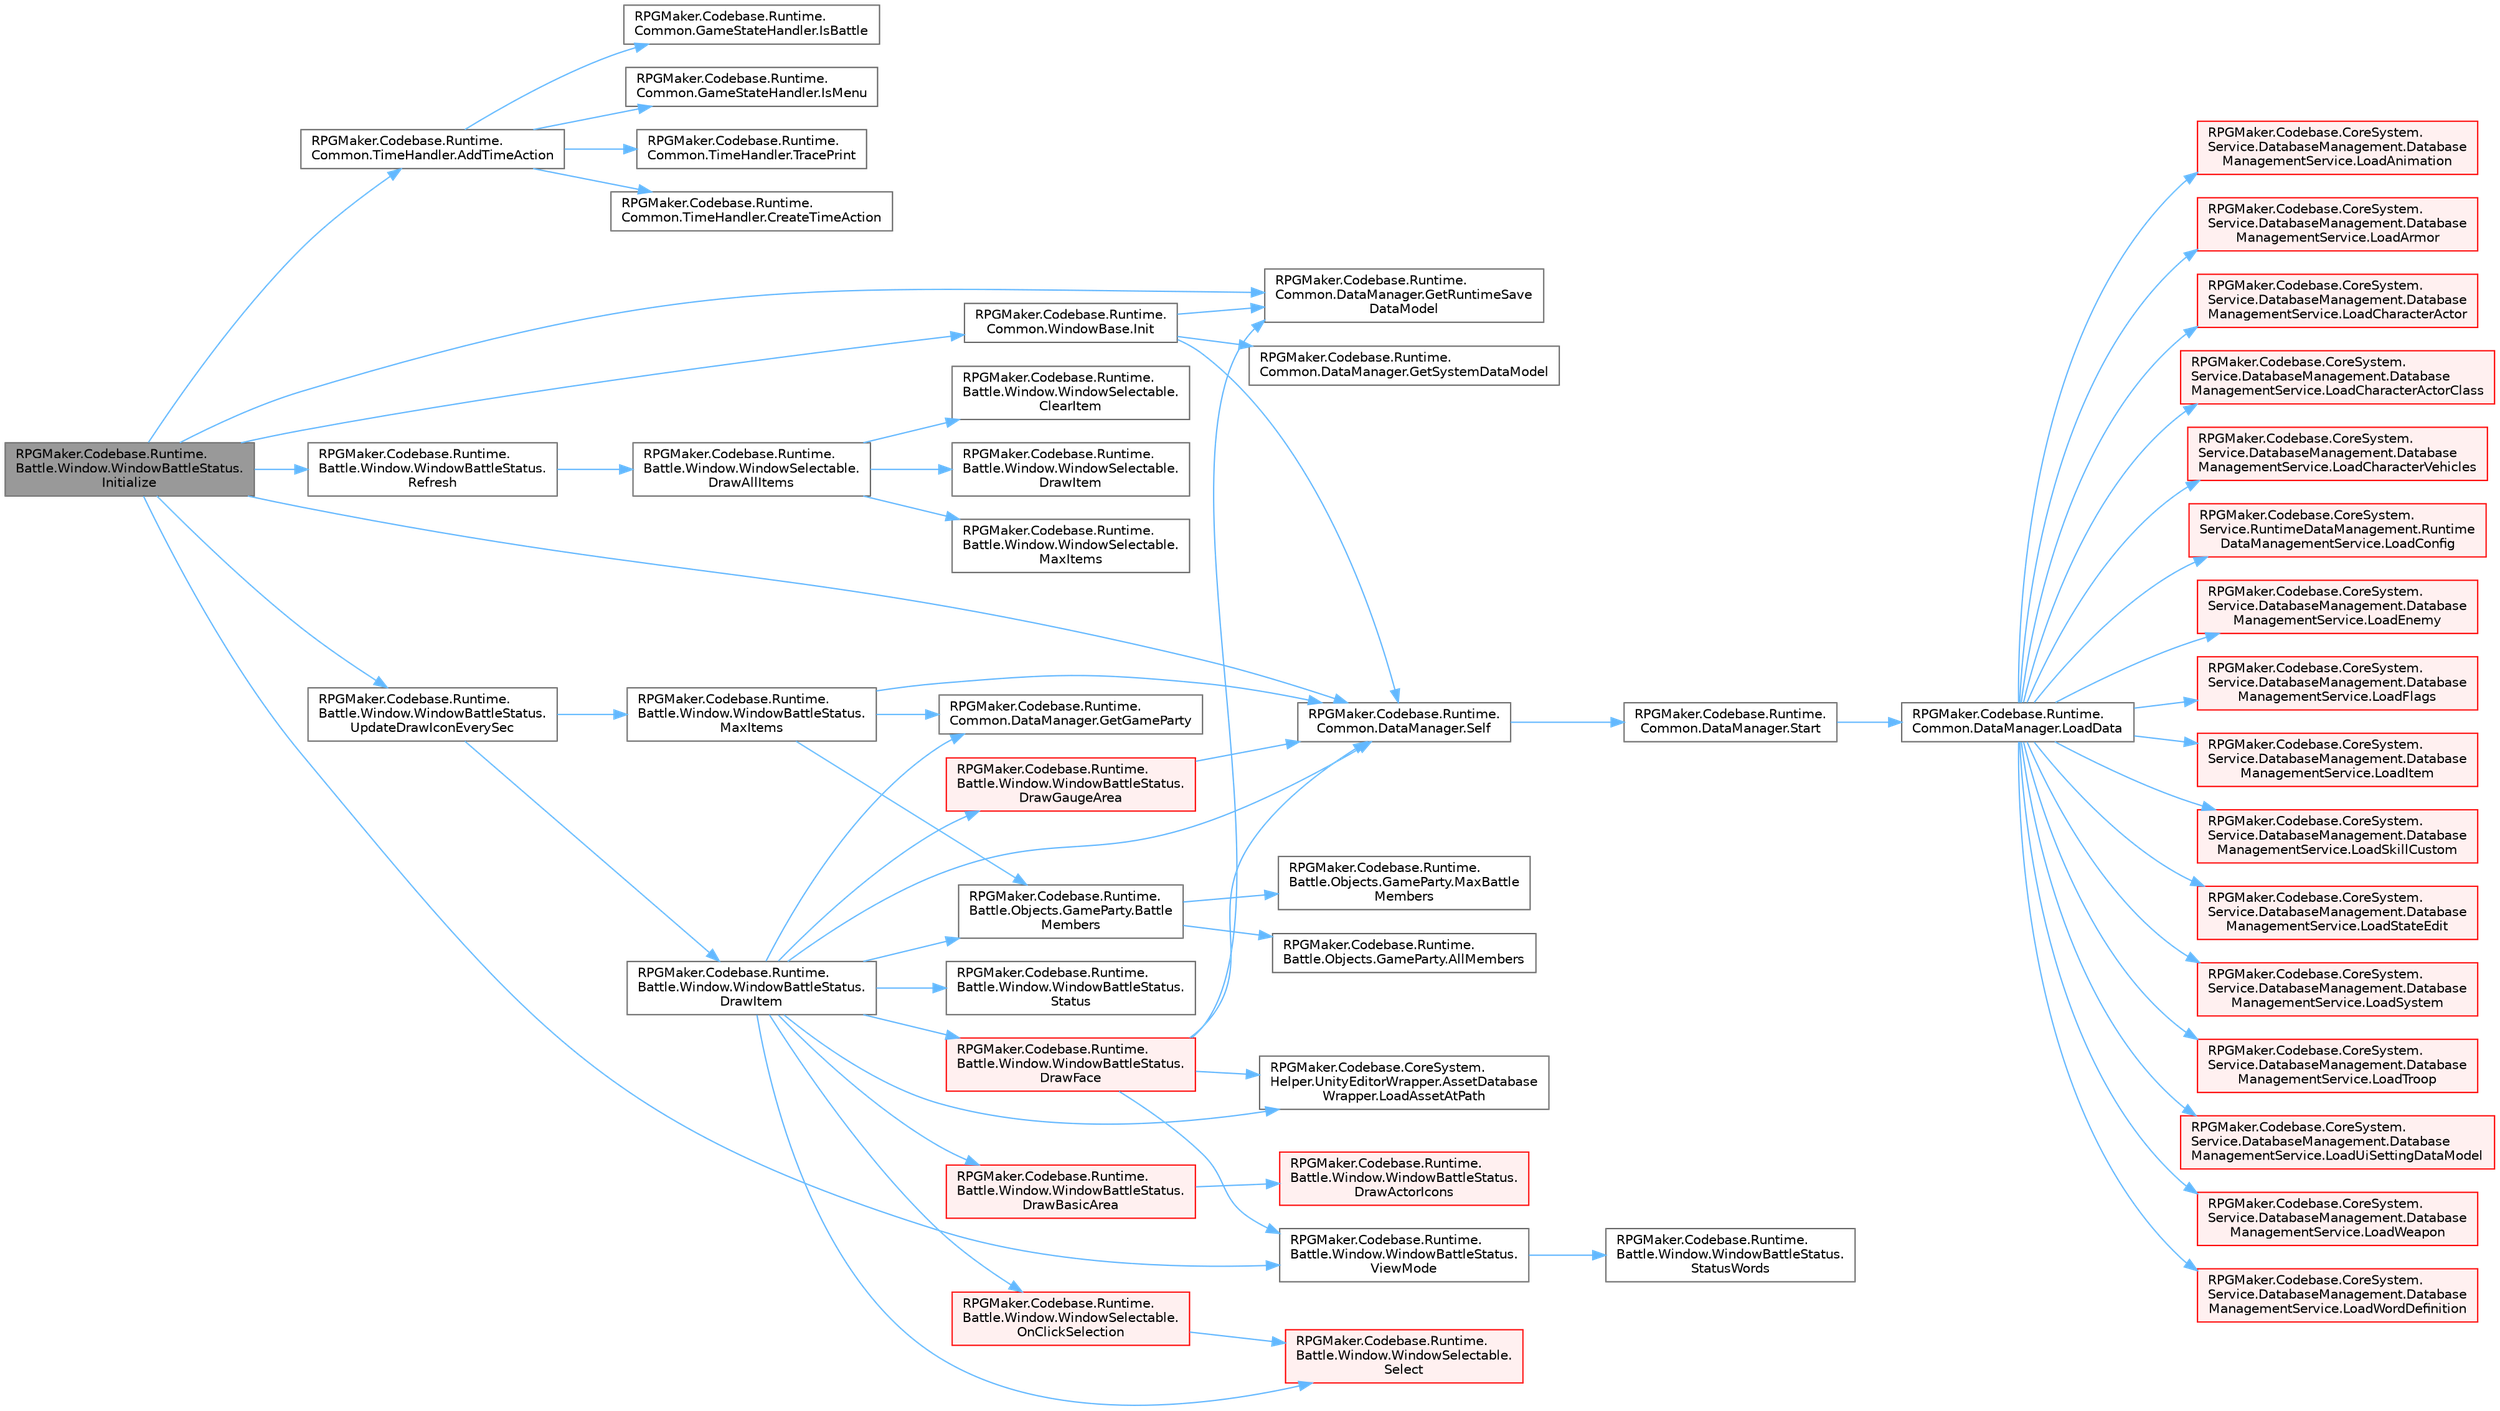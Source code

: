 digraph "RPGMaker.Codebase.Runtime.Battle.Window.WindowBattleStatus.Initialize"
{
 // LATEX_PDF_SIZE
  bgcolor="transparent";
  edge [fontname=Helvetica,fontsize=10,labelfontname=Helvetica,labelfontsize=10];
  node [fontname=Helvetica,fontsize=10,shape=box,height=0.2,width=0.4];
  rankdir="LR";
  Node1 [id="Node000001",label="RPGMaker.Codebase.Runtime.\lBattle.Window.WindowBattleStatus.\lInitialize",height=0.2,width=0.4,color="gray40", fillcolor="grey60", style="filled", fontcolor="black",tooltip="初期化"];
  Node1 -> Node2 [id="edge1_Node000001_Node000002",color="steelblue1",style="solid",tooltip=" "];
  Node2 [id="Node000002",label="RPGMaker.Codebase.Runtime.\lCommon.TimeHandler.AddTimeAction",height=0.2,width=0.4,color="grey40", fillcolor="white", style="filled",URL="$d3/dac/class_r_p_g_maker_1_1_codebase_1_1_runtime_1_1_common_1_1_time_handler.html#ac4a358a4a2136a175a780d969a5a2ae2",tooltip="実行するActionの登録"];
  Node2 -> Node3 [id="edge2_Node000002_Node000003",color="steelblue1",style="solid",tooltip=" "];
  Node3 [id="Node000003",label="RPGMaker.Codebase.Runtime.\lCommon.TimeHandler.CreateTimeAction",height=0.2,width=0.4,color="grey40", fillcolor="white", style="filled",URL="$d3/dac/class_r_p_g_maker_1_1_codebase_1_1_runtime_1_1_common_1_1_time_handler.html#a5eef3d1f8380e9a82f53b599f3a3b2d5",tooltip=" "];
  Node2 -> Node4 [id="edge3_Node000002_Node000004",color="steelblue1",style="solid",tooltip=" "];
  Node4 [id="Node000004",label="RPGMaker.Codebase.Runtime.\lCommon.GameStateHandler.IsBattle",height=0.2,width=0.4,color="grey40", fillcolor="white", style="filled",URL="$de/d2c/class_r_p_g_maker_1_1_codebase_1_1_runtime_1_1_common_1_1_game_state_handler.html#ad21ee0055358ca67238c33be028d2d7b",tooltip="現在の状態がBATTLEまたは、BATTLE_EVENTかどうかを返却する"];
  Node2 -> Node5 [id="edge4_Node000002_Node000005",color="steelblue1",style="solid",tooltip=" "];
  Node5 [id="Node000005",label="RPGMaker.Codebase.Runtime.\lCommon.GameStateHandler.IsMenu",height=0.2,width=0.4,color="grey40", fillcolor="white", style="filled",URL="$de/d2c/class_r_p_g_maker_1_1_codebase_1_1_runtime_1_1_common_1_1_game_state_handler.html#a08635f6fd879412581bd0c23e3559838",tooltip="現在の状態がMENUかどうかを返却する"];
  Node2 -> Node6 [id="edge5_Node000002_Node000006",color="steelblue1",style="solid",tooltip=" "];
  Node6 [id="Node000006",label="RPGMaker.Codebase.Runtime.\lCommon.TimeHandler.TracePrint",height=0.2,width=0.4,color="grey40", fillcolor="white", style="filled",URL="$d3/dac/class_r_p_g_maker_1_1_codebase_1_1_runtime_1_1_common_1_1_time_handler.html#a8c7773e140b3739304925ce8a0198ee5",tooltip=" "];
  Node1 -> Node7 [id="edge6_Node000001_Node000007",color="steelblue1",style="solid",tooltip=" "];
  Node7 [id="Node000007",label="RPGMaker.Codebase.Runtime.\lCommon.DataManager.GetRuntimeSave\lDataModel",height=0.2,width=0.4,color="grey40", fillcolor="white", style="filled",URL="$d5/d08/class_r_p_g_maker_1_1_codebase_1_1_runtime_1_1_common_1_1_data_manager.html#aa008ccb1bfddc97c2c6618cfe1fe9ab9",tooltip=" "];
  Node1 -> Node8 [id="edge7_Node000001_Node000008",color="steelblue1",style="solid",tooltip=" "];
  Node8 [id="Node000008",label="RPGMaker.Codebase.Runtime.\lCommon.WindowBase.Init",height=0.2,width=0.4,color="grey40", fillcolor="white", style="filled",URL="$d4/d52/class_r_p_g_maker_1_1_codebase_1_1_runtime_1_1_common_1_1_window_base.html#a8fa566df21c304a9028269d880911028",tooltip=" "];
  Node8 -> Node7 [id="edge8_Node000008_Node000007",color="steelblue1",style="solid",tooltip=" "];
  Node8 -> Node9 [id="edge9_Node000008_Node000009",color="steelblue1",style="solid",tooltip=" "];
  Node9 [id="Node000009",label="RPGMaker.Codebase.Runtime.\lCommon.DataManager.GetSystemDataModel",height=0.2,width=0.4,color="grey40", fillcolor="white", style="filled",URL="$d5/d08/class_r_p_g_maker_1_1_codebase_1_1_runtime_1_1_common_1_1_data_manager.html#acdc0251471c3db50b36db22a1f9b9d83",tooltip=" "];
  Node8 -> Node10 [id="edge10_Node000008_Node000010",color="steelblue1",style="solid",tooltip=" "];
  Node10 [id="Node000010",label="RPGMaker.Codebase.Runtime.\lCommon.DataManager.Self",height=0.2,width=0.4,color="grey40", fillcolor="white", style="filled",URL="$d5/d08/class_r_p_g_maker_1_1_codebase_1_1_runtime_1_1_common_1_1_data_manager.html#a8f0a40fd71fe0a873d1905e106299934",tooltip=" "];
  Node10 -> Node11 [id="edge11_Node000010_Node000011",color="steelblue1",style="solid",tooltip=" "];
  Node11 [id="Node000011",label="RPGMaker.Codebase.Runtime.\lCommon.DataManager.Start",height=0.2,width=0.4,color="grey40", fillcolor="white", style="filled",URL="$d5/d08/class_r_p_g_maker_1_1_codebase_1_1_runtime_1_1_common_1_1_data_manager.html#ace8f5b29b336a071e6383ecdbe0f85c5",tooltip=" "];
  Node11 -> Node12 [id="edge12_Node000011_Node000012",color="steelblue1",style="solid",tooltip=" "];
  Node12 [id="Node000012",label="RPGMaker.Codebase.Runtime.\lCommon.DataManager.LoadData",height=0.2,width=0.4,color="grey40", fillcolor="white", style="filled",URL="$d5/d08/class_r_p_g_maker_1_1_codebase_1_1_runtime_1_1_common_1_1_data_manager.html#a42e1175b0a1dc3a225503e007043dc86",tooltip=" "];
  Node12 -> Node13 [id="edge13_Node000012_Node000013",color="steelblue1",style="solid",tooltip=" "];
  Node13 [id="Node000013",label="RPGMaker.Codebase.CoreSystem.\lService.DatabaseManagement.Database\lManagementService.LoadAnimation",height=0.2,width=0.4,color="red", fillcolor="#FFF0F0", style="filled",URL="$db/db0/class_r_p_g_maker_1_1_codebase_1_1_core_system_1_1_service_1_1_database_management_1_1_database_management_service.html#a24090092bb5f0e3f1a7f6d136a10cd22",tooltip=" "];
  Node12 -> Node15 [id="edge14_Node000012_Node000015",color="steelblue1",style="solid",tooltip=" "];
  Node15 [id="Node000015",label="RPGMaker.Codebase.CoreSystem.\lService.DatabaseManagement.Database\lManagementService.LoadArmor",height=0.2,width=0.4,color="red", fillcolor="#FFF0F0", style="filled",URL="$db/db0/class_r_p_g_maker_1_1_codebase_1_1_core_system_1_1_service_1_1_database_management_1_1_database_management_service.html#aa2e210bbbaf85d6ed1f74aa1170b786a",tooltip=" "];
  Node12 -> Node17 [id="edge15_Node000012_Node000017",color="steelblue1",style="solid",tooltip=" "];
  Node17 [id="Node000017",label="RPGMaker.Codebase.CoreSystem.\lService.DatabaseManagement.Database\lManagementService.LoadCharacterActor",height=0.2,width=0.4,color="red", fillcolor="#FFF0F0", style="filled",URL="$db/db0/class_r_p_g_maker_1_1_codebase_1_1_core_system_1_1_service_1_1_database_management_1_1_database_management_service.html#afa56ff9a916ba5265719f6be7f2330e2",tooltip=" "];
  Node12 -> Node19 [id="edge16_Node000012_Node000019",color="steelblue1",style="solid",tooltip=" "];
  Node19 [id="Node000019",label="RPGMaker.Codebase.CoreSystem.\lService.DatabaseManagement.Database\lManagementService.LoadCharacterActorClass",height=0.2,width=0.4,color="red", fillcolor="#FFF0F0", style="filled",URL="$db/db0/class_r_p_g_maker_1_1_codebase_1_1_core_system_1_1_service_1_1_database_management_1_1_database_management_service.html#a83d7b02d93737cf99a9e1b670f8fe4ea",tooltip=" "];
  Node12 -> Node21 [id="edge17_Node000012_Node000021",color="steelblue1",style="solid",tooltip=" "];
  Node21 [id="Node000021",label="RPGMaker.Codebase.CoreSystem.\lService.DatabaseManagement.Database\lManagementService.LoadCharacterVehicles",height=0.2,width=0.4,color="red", fillcolor="#FFF0F0", style="filled",URL="$db/db0/class_r_p_g_maker_1_1_codebase_1_1_core_system_1_1_service_1_1_database_management_1_1_database_management_service.html#a0b003a876f01ec9a754241a3df3836fc",tooltip=" "];
  Node12 -> Node23 [id="edge18_Node000012_Node000023",color="steelblue1",style="solid",tooltip=" "];
  Node23 [id="Node000023",label="RPGMaker.Codebase.CoreSystem.\lService.RuntimeDataManagement.Runtime\lDataManagementService.LoadConfig",height=0.2,width=0.4,color="red", fillcolor="#FFF0F0", style="filled",URL="$db/d7b/class_r_p_g_maker_1_1_codebase_1_1_core_system_1_1_service_1_1_runtime_data_management_1_1_runtime_data_management_service.html#a5d406eddf4f7129bc0a84639c9bffcbd",tooltip=" "];
  Node12 -> Node25 [id="edge19_Node000012_Node000025",color="steelblue1",style="solid",tooltip=" "];
  Node25 [id="Node000025",label="RPGMaker.Codebase.CoreSystem.\lService.DatabaseManagement.Database\lManagementService.LoadEnemy",height=0.2,width=0.4,color="red", fillcolor="#FFF0F0", style="filled",URL="$db/db0/class_r_p_g_maker_1_1_codebase_1_1_core_system_1_1_service_1_1_database_management_1_1_database_management_service.html#a56946e6c58a5ec0f4641533476d5982c",tooltip=" "];
  Node12 -> Node27 [id="edge20_Node000012_Node000027",color="steelblue1",style="solid",tooltip=" "];
  Node27 [id="Node000027",label="RPGMaker.Codebase.CoreSystem.\lService.DatabaseManagement.Database\lManagementService.LoadFlags",height=0.2,width=0.4,color="red", fillcolor="#FFF0F0", style="filled",URL="$db/db0/class_r_p_g_maker_1_1_codebase_1_1_core_system_1_1_service_1_1_database_management_1_1_database_management_service.html#a5eb2954667a7f994c25194d12c5a2602",tooltip=" "];
  Node12 -> Node31 [id="edge21_Node000012_Node000031",color="steelblue1",style="solid",tooltip=" "];
  Node31 [id="Node000031",label="RPGMaker.Codebase.CoreSystem.\lService.DatabaseManagement.Database\lManagementService.LoadItem",height=0.2,width=0.4,color="red", fillcolor="#FFF0F0", style="filled",URL="$db/db0/class_r_p_g_maker_1_1_codebase_1_1_core_system_1_1_service_1_1_database_management_1_1_database_management_service.html#a0447e9903c05f13e630c3523647e80a4",tooltip=" "];
  Node12 -> Node33 [id="edge22_Node000012_Node000033",color="steelblue1",style="solid",tooltip=" "];
  Node33 [id="Node000033",label="RPGMaker.Codebase.CoreSystem.\lService.DatabaseManagement.Database\lManagementService.LoadSkillCustom",height=0.2,width=0.4,color="red", fillcolor="#FFF0F0", style="filled",URL="$db/db0/class_r_p_g_maker_1_1_codebase_1_1_core_system_1_1_service_1_1_database_management_1_1_database_management_service.html#a10afc5f75507a17db5197e23a2cdd4cc",tooltip=" "];
  Node12 -> Node35 [id="edge23_Node000012_Node000035",color="steelblue1",style="solid",tooltip=" "];
  Node35 [id="Node000035",label="RPGMaker.Codebase.CoreSystem.\lService.DatabaseManagement.Database\lManagementService.LoadStateEdit",height=0.2,width=0.4,color="red", fillcolor="#FFF0F0", style="filled",URL="$db/db0/class_r_p_g_maker_1_1_codebase_1_1_core_system_1_1_service_1_1_database_management_1_1_database_management_service.html#a2fa87c0d4f1431414d67e4943a14ae56",tooltip=" "];
  Node12 -> Node37 [id="edge24_Node000012_Node000037",color="steelblue1",style="solid",tooltip=" "];
  Node37 [id="Node000037",label="RPGMaker.Codebase.CoreSystem.\lService.DatabaseManagement.Database\lManagementService.LoadSystem",height=0.2,width=0.4,color="red", fillcolor="#FFF0F0", style="filled",URL="$db/db0/class_r_p_g_maker_1_1_codebase_1_1_core_system_1_1_service_1_1_database_management_1_1_database_management_service.html#ab14ced87348b79b244d7a5d975e80d25",tooltip=" "];
  Node12 -> Node40 [id="edge25_Node000012_Node000040",color="steelblue1",style="solid",tooltip=" "];
  Node40 [id="Node000040",label="RPGMaker.Codebase.CoreSystem.\lService.DatabaseManagement.Database\lManagementService.LoadTroop",height=0.2,width=0.4,color="red", fillcolor="#FFF0F0", style="filled",URL="$db/db0/class_r_p_g_maker_1_1_codebase_1_1_core_system_1_1_service_1_1_database_management_1_1_database_management_service.html#a3f54f10563c3611839ddd3dfa5b65c13",tooltip=" "];
  Node12 -> Node42 [id="edge26_Node000012_Node000042",color="steelblue1",style="solid",tooltip=" "];
  Node42 [id="Node000042",label="RPGMaker.Codebase.CoreSystem.\lService.DatabaseManagement.Database\lManagementService.LoadUiSettingDataModel",height=0.2,width=0.4,color="red", fillcolor="#FFF0F0", style="filled",URL="$db/db0/class_r_p_g_maker_1_1_codebase_1_1_core_system_1_1_service_1_1_database_management_1_1_database_management_service.html#ad73cc18191cf3d29c31d27f90e712965",tooltip=" "];
  Node12 -> Node44 [id="edge27_Node000012_Node000044",color="steelblue1",style="solid",tooltip=" "];
  Node44 [id="Node000044",label="RPGMaker.Codebase.CoreSystem.\lService.DatabaseManagement.Database\lManagementService.LoadWeapon",height=0.2,width=0.4,color="red", fillcolor="#FFF0F0", style="filled",URL="$db/db0/class_r_p_g_maker_1_1_codebase_1_1_core_system_1_1_service_1_1_database_management_1_1_database_management_service.html#a14b53a047484b6c81f8e570ff47134af",tooltip=" "];
  Node12 -> Node46 [id="edge28_Node000012_Node000046",color="steelblue1",style="solid",tooltip=" "];
  Node46 [id="Node000046",label="RPGMaker.Codebase.CoreSystem.\lService.DatabaseManagement.Database\lManagementService.LoadWordDefinition",height=0.2,width=0.4,color="red", fillcolor="#FFF0F0", style="filled",URL="$db/db0/class_r_p_g_maker_1_1_codebase_1_1_core_system_1_1_service_1_1_database_management_1_1_database_management_service.html#a293b136d822c9c73495b354502306eb1",tooltip=" "];
  Node1 -> Node48 [id="edge29_Node000001_Node000048",color="steelblue1",style="solid",tooltip=" "];
  Node48 [id="Node000048",label="RPGMaker.Codebase.Runtime.\lBattle.Window.WindowBattleStatus.\lRefresh",height=0.2,width=0.4,color="grey40", fillcolor="white", style="filled",URL="$d6/daf/class_r_p_g_maker_1_1_codebase_1_1_runtime_1_1_battle_1_1_window_1_1_window_battle_status.html#a70439cbca6aece19389538107a49150a",tooltip="コンテンツの再描画"];
  Node48 -> Node49 [id="edge30_Node000048_Node000049",color="steelblue1",style="solid",tooltip=" "];
  Node49 [id="Node000049",label="RPGMaker.Codebase.Runtime.\lBattle.Window.WindowSelectable.\lDrawAllItems",height=0.2,width=0.4,color="grey40", fillcolor="white", style="filled",URL="$dd/d48/class_r_p_g_maker_1_1_codebase_1_1_runtime_1_1_battle_1_1_window_1_1_window_selectable.html#aa9835f3f31b359f6278457f316831655",tooltip="全項目を描画"];
  Node49 -> Node50 [id="edge31_Node000049_Node000050",color="steelblue1",style="solid",tooltip=" "];
  Node50 [id="Node000050",label="RPGMaker.Codebase.Runtime.\lBattle.Window.WindowSelectable.\lClearItem",height=0.2,width=0.4,color="grey40", fillcolor="white", style="filled",URL="$dd/d48/class_r_p_g_maker_1_1_codebase_1_1_runtime_1_1_battle_1_1_window_1_1_window_selectable.html#a6dc7919e13310b185f2443bcef5e447d",tooltip="指定した番号の項目を削除"];
  Node49 -> Node51 [id="edge32_Node000049_Node000051",color="steelblue1",style="solid",tooltip=" "];
  Node51 [id="Node000051",label="RPGMaker.Codebase.Runtime.\lBattle.Window.WindowSelectable.\lDrawItem",height=0.2,width=0.4,color="grey40", fillcolor="white", style="filled",URL="$dd/d48/class_r_p_g_maker_1_1_codebase_1_1_runtime_1_1_battle_1_1_window_1_1_window_selectable.html#aa2a927c2c6f7e6395d375dd58dd446e1",tooltip="指定番号の項目を描画 overrideして利用する"];
  Node49 -> Node52 [id="edge33_Node000049_Node000052",color="steelblue1",style="solid",tooltip=" "];
  Node52 [id="Node000052",label="RPGMaker.Codebase.Runtime.\lBattle.Window.WindowSelectable.\lMaxItems",height=0.2,width=0.4,color="grey40", fillcolor="white", style="filled",URL="$dd/d48/class_r_p_g_maker_1_1_codebase_1_1_runtime_1_1_battle_1_1_window_1_1_window_selectable.html#a70755fc269b20a7c6f1687b9f762d14a",tooltip="ウィンドウが持つ最大項目数を返す"];
  Node1 -> Node10 [id="edge34_Node000001_Node000010",color="steelblue1",style="solid",tooltip=" "];
  Node1 -> Node53 [id="edge35_Node000001_Node000053",color="steelblue1",style="solid",tooltip=" "];
  Node53 [id="Node000053",label="RPGMaker.Codebase.Runtime.\lBattle.Window.WindowBattleStatus.\lUpdateDrawIconEverySec",height=0.2,width=0.4,color="grey40", fillcolor="white", style="filled",URL="$d6/daf/class_r_p_g_maker_1_1_codebase_1_1_runtime_1_1_battle_1_1_window_1_1_window_battle_status.html#a649e50f6d6929b06933d94ac78dd17c0",tooltip="毎秒の更新処理"];
  Node53 -> Node54 [id="edge36_Node000053_Node000054",color="steelblue1",style="solid",tooltip=" "];
  Node54 [id="Node000054",label="RPGMaker.Codebase.Runtime.\lBattle.Window.WindowBattleStatus.\lDrawItem",height=0.2,width=0.4,color="grey40", fillcolor="white", style="filled",URL="$d6/daf/class_r_p_g_maker_1_1_codebase_1_1_runtime_1_1_battle_1_1_window_1_1_window_battle_status.html#a8dbc8e05487d8a80ef6c21fbed9abdcb",tooltip="指定番号の項目を描画"];
  Node54 -> Node55 [id="edge37_Node000054_Node000055",color="steelblue1",style="solid",tooltip=" "];
  Node55 [id="Node000055",label="RPGMaker.Codebase.Runtime.\lBattle.Objects.GameParty.Battle\lMembers",height=0.2,width=0.4,color="grey40", fillcolor="white", style="filled",URL="$d7/db3/class_r_p_g_maker_1_1_codebase_1_1_runtime_1_1_battle_1_1_objects_1_1_game_party.html#ac5ac2ccd4638ad18d4033b71c57ba156",tooltip="戦闘に参加する全アクターを配列で返す"];
  Node55 -> Node56 [id="edge38_Node000055_Node000056",color="steelblue1",style="solid",tooltip=" "];
  Node56 [id="Node000056",label="RPGMaker.Codebase.Runtime.\lBattle.Objects.GameParty.AllMembers",height=0.2,width=0.4,color="grey40", fillcolor="white", style="filled",URL="$d7/db3/class_r_p_g_maker_1_1_codebase_1_1_runtime_1_1_battle_1_1_objects_1_1_game_party.html#a5ddba874c7edcee24070edc19331f21b",tooltip="パーティの全アクターを配列で返す"];
  Node55 -> Node57 [id="edge39_Node000055_Node000057",color="steelblue1",style="solid",tooltip=" "];
  Node57 [id="Node000057",label="RPGMaker.Codebase.Runtime.\lBattle.Objects.GameParty.MaxBattle\lMembers",height=0.2,width=0.4,color="grey40", fillcolor="white", style="filled",URL="$d7/db3/class_r_p_g_maker_1_1_codebase_1_1_runtime_1_1_battle_1_1_objects_1_1_game_party.html#ad6fe33d8881f2757ddfab1ca1d2a595b",tooltip="戦闘参加メンバーの最大数(規定値:4)を返す"];
  Node54 -> Node58 [id="edge40_Node000054_Node000058",color="steelblue1",style="solid",tooltip=" "];
  Node58 [id="Node000058",label="RPGMaker.Codebase.Runtime.\lBattle.Window.WindowBattleStatus.\lDrawBasicArea",height=0.2,width=0.4,color="red", fillcolor="#FFF0F0", style="filled",URL="$d6/daf/class_r_p_g_maker_1_1_codebase_1_1_runtime_1_1_battle_1_1_window_1_1_window_battle_status.html#a17b9d033f3d930f698f822119e18ff06",tooltip="指定範囲を指定アクターで描画"];
  Node58 -> Node59 [id="edge41_Node000058_Node000059",color="steelblue1",style="solid",tooltip=" "];
  Node59 [id="Node000059",label="RPGMaker.Codebase.Runtime.\lBattle.Window.WindowBattleStatus.\lDrawActorIcons",height=0.2,width=0.4,color="red", fillcolor="#FFF0F0", style="filled",URL="$d6/daf/class_r_p_g_maker_1_1_codebase_1_1_runtime_1_1_battle_1_1_window_1_1_window_battle_status.html#a9c6b3854911f459efe9e8c81cf6cf99f",tooltip="指定した[アクター]のアイコンを指定位置に描画"];
  Node54 -> Node69 [id="edge42_Node000054_Node000069",color="steelblue1",style="solid",tooltip=" "];
  Node69 [id="Node000069",label="RPGMaker.Codebase.Runtime.\lBattle.Window.WindowBattleStatus.\lDrawFace",height=0.2,width=0.4,color="red", fillcolor="#FFF0F0", style="filled",URL="$d6/daf/class_r_p_g_maker_1_1_codebase_1_1_runtime_1_1_battle_1_1_window_1_1_window_battle_status.html#acfd6eb1b5deddab4f28ec7e3742637d8",tooltip="顔画像表示"];
  Node69 -> Node7 [id="edge43_Node000069_Node000007",color="steelblue1",style="solid",tooltip=" "];
  Node69 -> Node67 [id="edge44_Node000069_Node000067",color="steelblue1",style="solid",tooltip=" "];
  Node67 [id="Node000067",label="RPGMaker.Codebase.CoreSystem.\lHelper.UnityEditorWrapper.AssetDatabase\lWrapper.LoadAssetAtPath",height=0.2,width=0.4,color="grey40", fillcolor="white", style="filled",URL="$d9/d20/class_r_p_g_maker_1_1_codebase_1_1_core_system_1_1_helper_1_1_unity_editor_wrapper_1_1_asset_database_wrapper.html#a471f932b0479bad28c9fd1b02f1d5d7a",tooltip=" "];
  Node69 -> Node10 [id="edge45_Node000069_Node000010",color="steelblue1",style="solid",tooltip=" "];
  Node69 -> Node90 [id="edge46_Node000069_Node000090",color="steelblue1",style="solid",tooltip=" "];
  Node90 [id="Node000090",label="RPGMaker.Codebase.Runtime.\lBattle.Window.WindowBattleStatus.\lViewMode",height=0.2,width=0.4,color="grey40", fillcolor="white", style="filled",URL="$d6/daf/class_r_p_g_maker_1_1_codebase_1_1_runtime_1_1_battle_1_1_window_1_1_window_battle_status.html#a38e93ac5500cf395ffa37104b41b00a8",tooltip="サイドビュー、フロントビューの切り替え"];
  Node90 -> Node91 [id="edge47_Node000090_Node000091",color="steelblue1",style="solid",tooltip=" "];
  Node91 [id="Node000091",label="RPGMaker.Codebase.Runtime.\lBattle.Window.WindowBattleStatus.\lStatusWords",height=0.2,width=0.4,color="grey40", fillcolor="white", style="filled",URL="$d6/daf/class_r_p_g_maker_1_1_codebase_1_1_runtime_1_1_battle_1_1_window_1_1_window_battle_status.html#a8ada057c66157ae29e530be430f622cc",tooltip="各テキスト文字のローカライズ"];
  Node54 -> Node92 [id="edge48_Node000054_Node000092",color="steelblue1",style="solid",tooltip=" "];
  Node92 [id="Node000092",label="RPGMaker.Codebase.Runtime.\lBattle.Window.WindowBattleStatus.\lDrawGaugeArea",height=0.2,width=0.4,color="red", fillcolor="#FFF0F0", style="filled",URL="$d6/daf/class_r_p_g_maker_1_1_codebase_1_1_runtime_1_1_battle_1_1_window_1_1_window_battle_status.html#a606fc7cde40a72cc8ee0eb84cf663849",tooltip="指定範囲に指定アクターのゲージを描画"];
  Node92 -> Node10 [id="edge49_Node000092_Node000010",color="steelblue1",style="solid",tooltip=" "];
  Node54 -> Node66 [id="edge50_Node000054_Node000066",color="steelblue1",style="solid",tooltip=" "];
  Node66 [id="Node000066",label="RPGMaker.Codebase.Runtime.\lCommon.DataManager.GetGameParty",height=0.2,width=0.4,color="grey40", fillcolor="white", style="filled",URL="$d5/d08/class_r_p_g_maker_1_1_codebase_1_1_runtime_1_1_common_1_1_data_manager.html#a51ad2669c15aba611fa704eb84001f8c",tooltip=" "];
  Node54 -> Node67 [id="edge51_Node000054_Node000067",color="steelblue1",style="solid",tooltip=" "];
  Node54 -> Node99 [id="edge52_Node000054_Node000099",color="steelblue1",style="solid",tooltip=" "];
  Node99 [id="Node000099",label="RPGMaker.Codebase.Runtime.\lBattle.Window.WindowSelectable.\lOnClickSelection",height=0.2,width=0.4,color="red", fillcolor="#FFF0F0", style="filled",URL="$dd/d48/class_r_p_g_maker_1_1_codebase_1_1_runtime_1_1_battle_1_1_window_1_1_window_selectable.html#aeca563beba4c04a7ef11a9a309761fde",tooltip="ボタン選択時処理"];
  Node99 -> Node106 [id="edge53_Node000099_Node000106",color="steelblue1",style="solid",tooltip=" "];
  Node106 [id="Node000106",label="RPGMaker.Codebase.Runtime.\lBattle.Window.WindowSelectable.\lSelect",height=0.2,width=0.4,color="red", fillcolor="#FFF0F0", style="filled",URL="$dd/d48/class_r_p_g_maker_1_1_codebase_1_1_runtime_1_1_battle_1_1_window_1_1_window_selectable.html#a8ba5cef6de0c004bbfa758250e4d8c1c",tooltip="指定した番号の項目を選択"];
  Node54 -> Node106 [id="edge54_Node000054_Node000106",color="steelblue1",style="solid",tooltip=" "];
  Node54 -> Node10 [id="edge55_Node000054_Node000010",color="steelblue1",style="solid",tooltip=" "];
  Node54 -> Node112 [id="edge56_Node000054_Node000112",color="steelblue1",style="solid",tooltip=" "];
  Node112 [id="Node000112",label="RPGMaker.Codebase.Runtime.\lBattle.Window.WindowBattleStatus.\lStatus",height=0.2,width=0.4,color="grey40", fillcolor="white", style="filled",URL="$d6/daf/class_r_p_g_maker_1_1_codebase_1_1_runtime_1_1_battle_1_1_window_1_1_window_battle_status.html#a1017248655ae40553800de27f2c421d4",tooltip="アクターの名前設定"];
  Node53 -> Node113 [id="edge57_Node000053_Node000113",color="steelblue1",style="solid",tooltip=" "];
  Node113 [id="Node000113",label="RPGMaker.Codebase.Runtime.\lBattle.Window.WindowBattleStatus.\lMaxItems",height=0.2,width=0.4,color="grey40", fillcolor="white", style="filled",URL="$d6/daf/class_r_p_g_maker_1_1_codebase_1_1_runtime_1_1_battle_1_1_window_1_1_window_battle_status.html#acabe109c5ae2cd4794da0310fd2a8fc2",tooltip="ウィンドウが持つ最大項目数を返す"];
  Node113 -> Node55 [id="edge58_Node000113_Node000055",color="steelblue1",style="solid",tooltip=" "];
  Node113 -> Node66 [id="edge59_Node000113_Node000066",color="steelblue1",style="solid",tooltip=" "];
  Node113 -> Node10 [id="edge60_Node000113_Node000010",color="steelblue1",style="solid",tooltip=" "];
  Node1 -> Node90 [id="edge61_Node000001_Node000090",color="steelblue1",style="solid",tooltip=" "];
}
